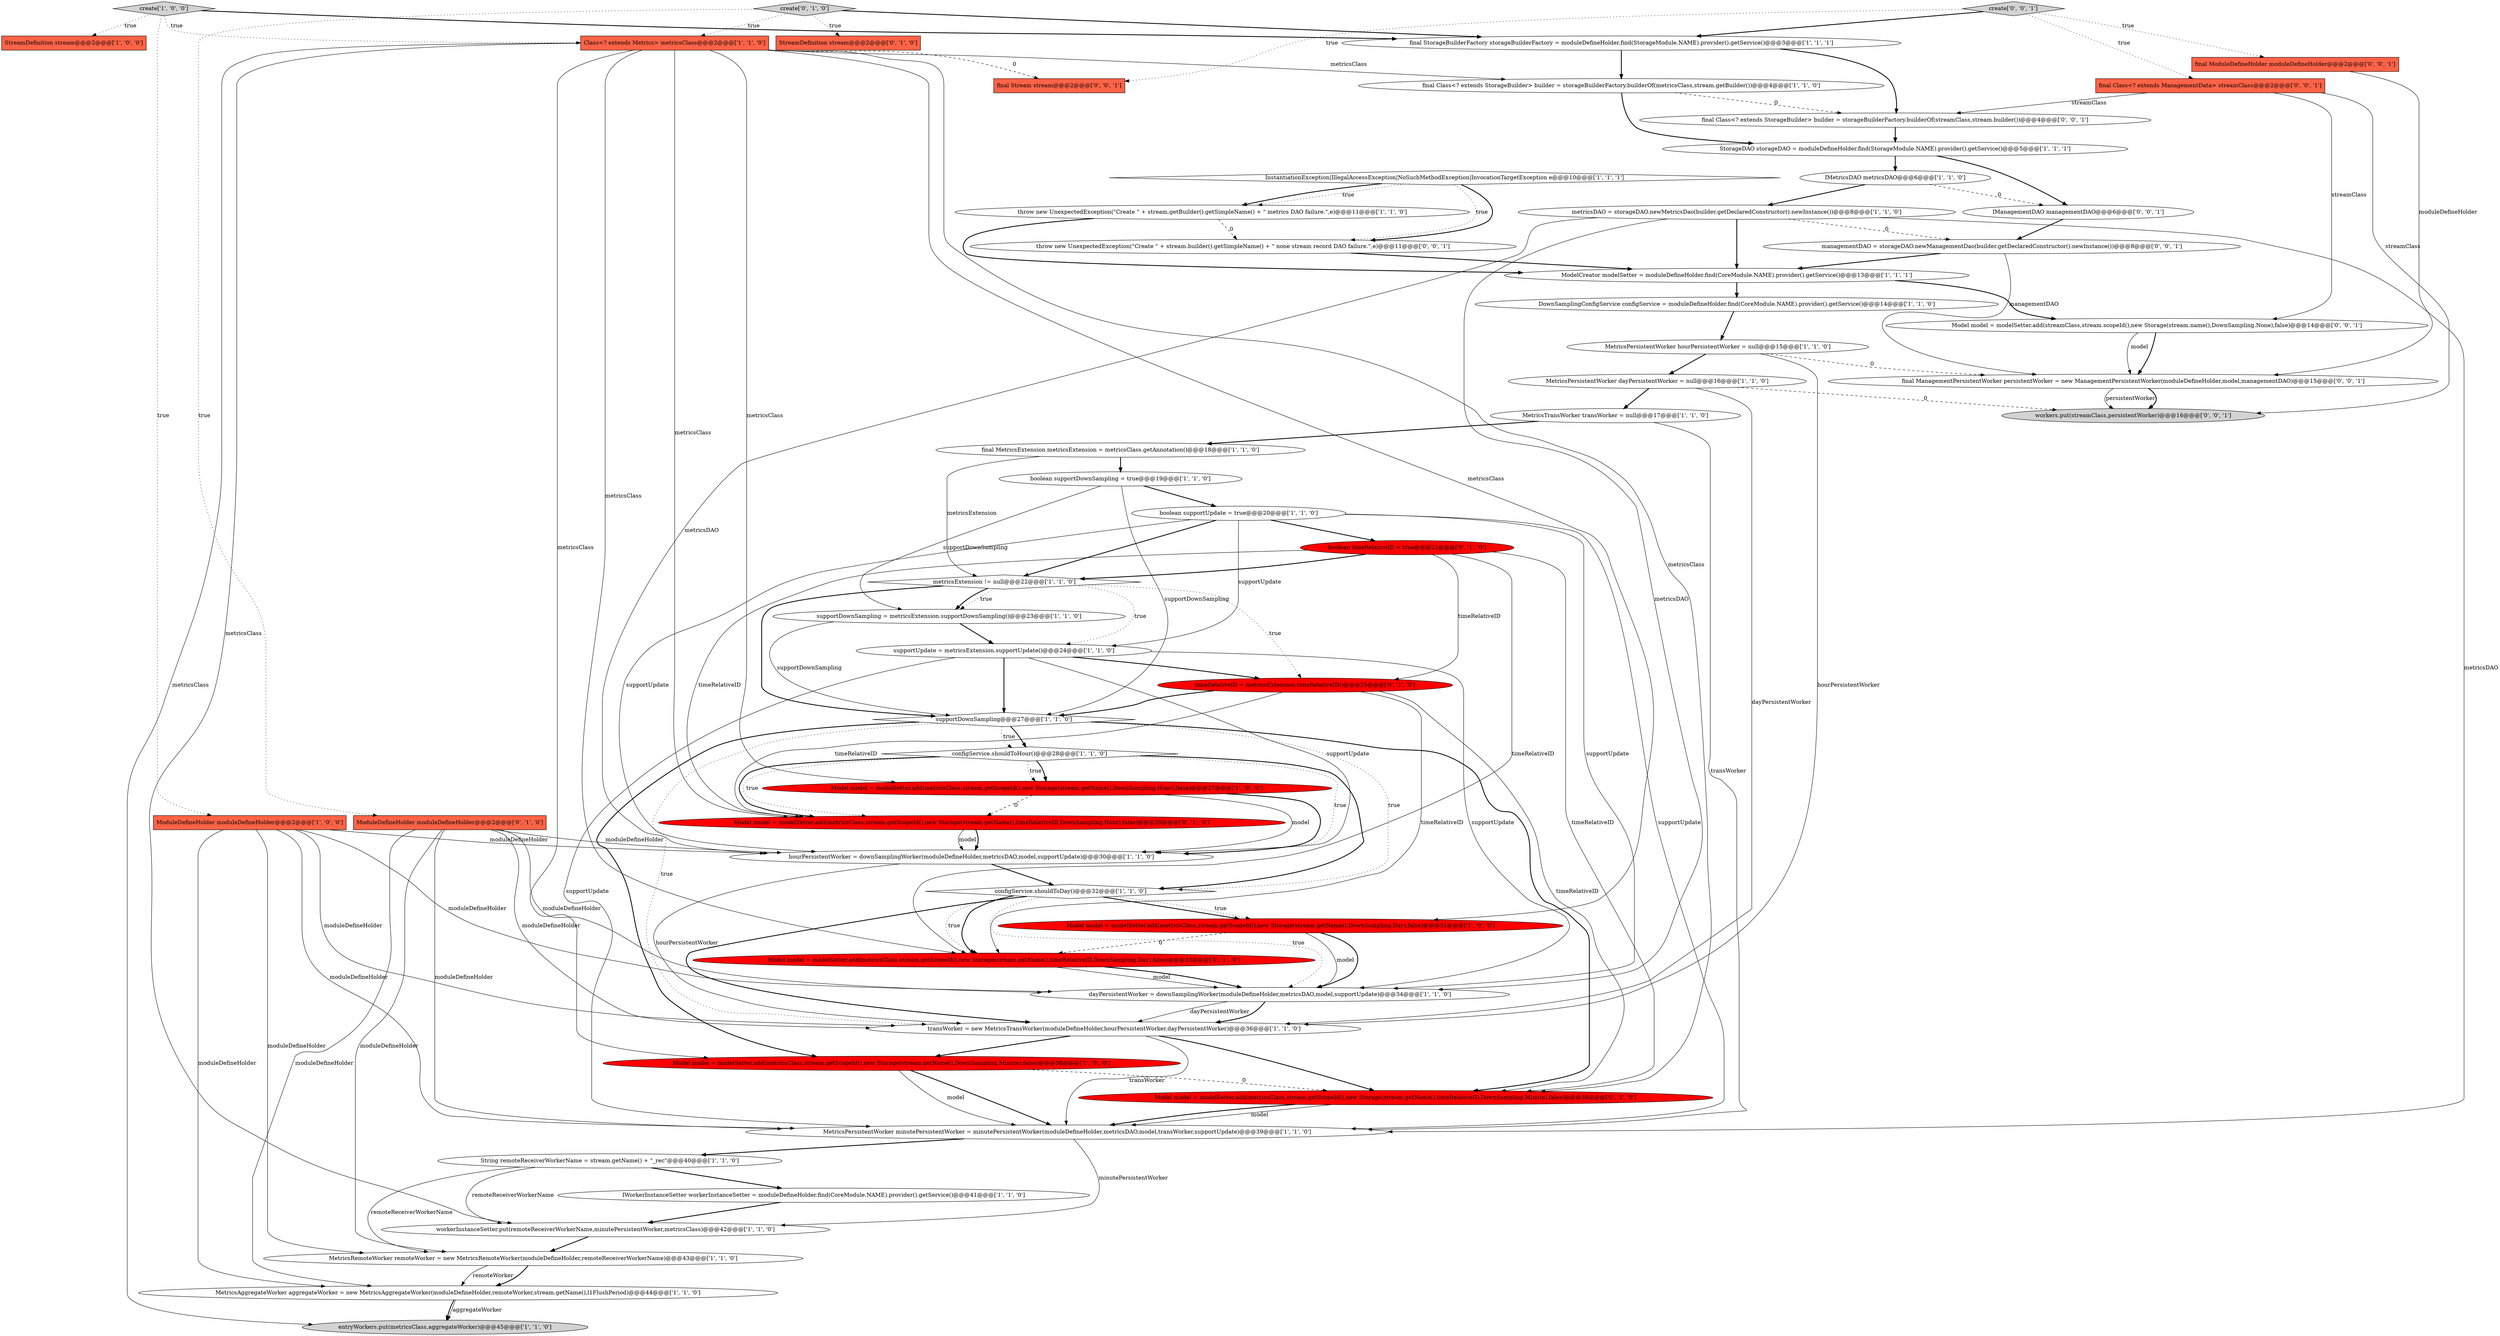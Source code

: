 digraph {
52 [style = filled, label = "IManagementDAO managementDAO@@@6@@@['0', '0', '1']", fillcolor = white, shape = ellipse image = "AAA0AAABBB3BBB"];
53 [style = filled, label = "create['0', '0', '1']", fillcolor = lightgray, shape = diamond image = "AAA0AAABBB3BBB"];
7 [style = filled, label = "final Class<? extends StorageBuilder> builder = storageBuilderFactory.builderOf(metricsClass,stream.getBuilder())@@@4@@@['1', '1', '0']", fillcolor = white, shape = ellipse image = "AAA0AAABBB1BBB"];
33 [style = filled, label = "Model model = modelSetter.add(metricsClass,stream.getScopeId(),new Storage(stream.getName(),DownSampling.Minute),false)@@@36@@@['1', '0', '0']", fillcolor = red, shape = ellipse image = "AAA1AAABBB1BBB"];
51 [style = filled, label = "final Class<? extends StorageBuilder> builder = storageBuilderFactory.builderOf(streamClass,stream.builder())@@@4@@@['0', '0', '1']", fillcolor = white, shape = ellipse image = "AAA0AAABBB3BBB"];
14 [style = filled, label = "IWorkerInstanceSetter workerInstanceSetter = moduleDefineHolder.find(CoreModule.NAME).provider().getService()@@@41@@@['1', '1', '0']", fillcolor = white, shape = ellipse image = "AAA0AAABBB1BBB"];
24 [style = filled, label = "MetricsTransWorker transWorker = null@@@17@@@['1', '1', '0']", fillcolor = white, shape = ellipse image = "AAA0AAABBB1BBB"];
25 [style = filled, label = "IMetricsDAO metricsDAO@@@6@@@['1', '1', '0']", fillcolor = white, shape = ellipse image = "AAA0AAABBB1BBB"];
34 [style = filled, label = "supportUpdate = metricsExtension.supportUpdate()@@@24@@@['1', '1', '0']", fillcolor = white, shape = ellipse image = "AAA0AAABBB1BBB"];
17 [style = filled, label = "Model model = modelSetter.add(metricsClass,stream.getScopeId(),new Storage(stream.getName(),DownSampling.Day),false)@@@31@@@['1', '0', '0']", fillcolor = red, shape = ellipse image = "AAA1AAABBB1BBB"];
41 [style = filled, label = "timeRelativeID = metricsExtension.timeRelativeID()@@@25@@@['0', '1', '0']", fillcolor = red, shape = ellipse image = "AAA1AAABBB2BBB"];
43 [style = filled, label = "boolean timeRelativeID = true@@@21@@@['0', '1', '0']", fillcolor = red, shape = ellipse image = "AAA1AAABBB2BBB"];
20 [style = filled, label = "hourPersistentWorker = downSamplingWorker(moduleDefineHolder,metricsDAO,model,supportUpdate)@@@30@@@['1', '1', '0']", fillcolor = white, shape = ellipse image = "AAA0AAABBB1BBB"];
15 [style = filled, label = "supportDownSampling@@@27@@@['1', '1', '0']", fillcolor = white, shape = diamond image = "AAA0AAABBB1BBB"];
36 [style = filled, label = "DownSamplingConfigService configService = moduleDefineHolder.find(CoreModule.NAME).provider().getService()@@@14@@@['1', '1', '0']", fillcolor = white, shape = ellipse image = "AAA0AAABBB1BBB"];
49 [style = filled, label = "final ModuleDefineHolder moduleDefineHolder@@@2@@@['0', '0', '1']", fillcolor = tomato, shape = box image = "AAA0AAABBB3BBB"];
8 [style = filled, label = "dayPersistentWorker = downSamplingWorker(moduleDefineHolder,metricsDAO,model,supportUpdate)@@@34@@@['1', '1', '0']", fillcolor = white, shape = ellipse image = "AAA0AAABBB1BBB"];
16 [style = filled, label = "final StorageBuilderFactory storageBuilderFactory = moduleDefineHolder.find(StorageModule.NAME).provider().getService()@@@3@@@['1', '1', '1']", fillcolor = white, shape = ellipse image = "AAA0AAABBB1BBB"];
31 [style = filled, label = "MetricsRemoteWorker remoteWorker = new MetricsRemoteWorker(moduleDefineHolder,remoteReceiverWorkerName)@@@43@@@['1', '1', '0']", fillcolor = white, shape = ellipse image = "AAA0AAABBB1BBB"];
27 [style = filled, label = "metricsExtension != null@@@22@@@['1', '1', '0']", fillcolor = white, shape = diamond image = "AAA0AAABBB1BBB"];
42 [style = filled, label = "Model model = modelSetter.add(metricsClass,stream.getScopeId(),new Storage(stream.getName(),timeRelativeID,DownSampling.Hour),false)@@@29@@@['0', '1', '0']", fillcolor = red, shape = ellipse image = "AAA1AAABBB2BBB"];
0 [style = filled, label = "ModelCreator modelSetter = moduleDefineHolder.find(CoreModule.NAME).provider().getService()@@@13@@@['1', '1', '1']", fillcolor = white, shape = ellipse image = "AAA0AAABBB1BBB"];
22 [style = filled, label = "boolean supportUpdate = true@@@20@@@['1', '1', '0']", fillcolor = white, shape = ellipse image = "AAA0AAABBB1BBB"];
6 [style = filled, label = "configService.shouldToHour()@@@28@@@['1', '1', '0']", fillcolor = white, shape = diamond image = "AAA0AAABBB1BBB"];
21 [style = filled, label = "transWorker = new MetricsTransWorker(moduleDefineHolder,hourPersistentWorker,dayPersistentWorker)@@@36@@@['1', '1', '0']", fillcolor = white, shape = ellipse image = "AAA0AAABBB1BBB"];
19 [style = filled, label = "supportDownSampling = metricsExtension.supportDownSampling()@@@23@@@['1', '1', '0']", fillcolor = white, shape = ellipse image = "AAA0AAABBB1BBB"];
50 [style = filled, label = "final Stream stream@@@2@@@['0', '0', '1']", fillcolor = tomato, shape = box image = "AAA0AAABBB3BBB"];
13 [style = filled, label = "MetricsPersistentWorker hourPersistentWorker = null@@@15@@@['1', '1', '0']", fillcolor = white, shape = ellipse image = "AAA0AAABBB1BBB"];
47 [style = filled, label = "managementDAO = storageDAO.newManagementDao(builder.getDeclaredConstructor().newInstance())@@@8@@@['0', '0', '1']", fillcolor = white, shape = ellipse image = "AAA0AAABBB3BBB"];
11 [style = filled, label = "metricsDAO = storageDAO.newMetricsDao(builder.getDeclaredConstructor().newInstance())@@@8@@@['1', '1', '0']", fillcolor = white, shape = ellipse image = "AAA0AAABBB1BBB"];
4 [style = filled, label = "MetricsPersistentWorker minutePersistentWorker = minutePersistentWorker(moduleDefineHolder,metricsDAO,model,transWorker,supportUpdate)@@@39@@@['1', '1', '0']", fillcolor = white, shape = ellipse image = "AAA0AAABBB1BBB"];
12 [style = filled, label = "MetricsAggregateWorker aggregateWorker = new MetricsAggregateWorker(moduleDefineHolder,remoteWorker,stream.getName(),l1FlushPeriod)@@@44@@@['1', '1', '0']", fillcolor = white, shape = ellipse image = "AAA0AAABBB1BBB"];
28 [style = filled, label = "create['1', '0', '0']", fillcolor = lightgray, shape = diamond image = "AAA0AAABBB1BBB"];
23 [style = filled, label = "StorageDAO storageDAO = moduleDefineHolder.find(StorageModule.NAME).provider().getService()@@@5@@@['1', '1', '1']", fillcolor = white, shape = ellipse image = "AAA0AAABBB1BBB"];
35 [style = filled, label = "workerInstanceSetter.put(remoteReceiverWorkerName,minutePersistentWorker,metricsClass)@@@42@@@['1', '1', '0']", fillcolor = white, shape = ellipse image = "AAA0AAABBB1BBB"];
45 [style = filled, label = "Model model = modelSetter.add(metricsClass,stream.getScopeId(),new Storage(stream.getName(),timeRelativeID,DownSampling.Minute),false)@@@38@@@['0', '1', '0']", fillcolor = red, shape = ellipse image = "AAA1AAABBB2BBB"];
48 [style = filled, label = "throw new UnexpectedException(\"Create \" + stream.builder().getSimpleName() + \" none stream record DAO failure.\",e)@@@11@@@['0', '0', '1']", fillcolor = white, shape = ellipse image = "AAA0AAABBB3BBB"];
30 [style = filled, label = "Model model = modelSetter.add(metricsClass,stream.getScopeId(),new Storage(stream.getName(),DownSampling.Hour),false)@@@27@@@['1', '0', '0']", fillcolor = red, shape = ellipse image = "AAA1AAABBB1BBB"];
3 [style = filled, label = "final MetricsExtension metricsExtension = metricsClass.getAnnotation()@@@18@@@['1', '1', '0']", fillcolor = white, shape = ellipse image = "AAA0AAABBB1BBB"];
10 [style = filled, label = "configService.shouldToDay()@@@32@@@['1', '1', '0']", fillcolor = white, shape = diamond image = "AAA0AAABBB1BBB"];
55 [style = filled, label = "workers.put(streamClass,persistentWorker)@@@16@@@['0', '0', '1']", fillcolor = lightgray, shape = ellipse image = "AAA0AAABBB3BBB"];
56 [style = filled, label = "final ManagementPersistentWorker persistentWorker = new ManagementPersistentWorker(moduleDefineHolder,model,managementDAO)@@@15@@@['0', '0', '1']", fillcolor = white, shape = ellipse image = "AAA0AAABBB3BBB"];
54 [style = filled, label = "Model model = modelSetter.add(streamClass,stream.scopeId(),new Storage(stream.name(),DownSampling.None),false)@@@14@@@['0', '0', '1']", fillcolor = white, shape = ellipse image = "AAA0AAABBB3BBB"];
29 [style = filled, label = "throw new UnexpectedException(\"Create \" + stream.getBuilder().getSimpleName() + \" metrics DAO failure.\",e)@@@11@@@['1', '1', '0']", fillcolor = white, shape = ellipse image = "AAA0AAABBB1BBB"];
44 [style = filled, label = "create['0', '1', '0']", fillcolor = lightgray, shape = diamond image = "AAA0AAABBB2BBB"];
38 [style = filled, label = "ModuleDefineHolder moduleDefineHolder@@@2@@@['0', '1', '0']", fillcolor = tomato, shape = box image = "AAA0AAABBB2BBB"];
39 [style = filled, label = "StreamDefinition stream@@@2@@@['0', '1', '0']", fillcolor = tomato, shape = box image = "AAA0AAABBB2BBB"];
40 [style = filled, label = "Model model = modelSetter.add(metricsClass,stream.getScopeId(),new Storage(stream.getName(),timeRelativeID,DownSampling.Day),false)@@@33@@@['0', '1', '0']", fillcolor = red, shape = ellipse image = "AAA1AAABBB2BBB"];
1 [style = filled, label = "MetricsPersistentWorker dayPersistentWorker = null@@@16@@@['1', '1', '0']", fillcolor = white, shape = ellipse image = "AAA0AAABBB1BBB"];
46 [style = filled, label = "final Class<? extends ManagementData> streamClass@@@2@@@['0', '0', '1']", fillcolor = tomato, shape = box image = "AAA0AAABBB3BBB"];
26 [style = filled, label = "String remoteReceiverWorkerName = stream.getName() + \"_rec\"@@@40@@@['1', '1', '0']", fillcolor = white, shape = ellipse image = "AAA0AAABBB1BBB"];
5 [style = filled, label = "ModuleDefineHolder moduleDefineHolder@@@2@@@['1', '0', '0']", fillcolor = tomato, shape = box image = "AAA0AAABBB1BBB"];
37 [style = filled, label = "boolean supportDownSampling = true@@@19@@@['1', '1', '0']", fillcolor = white, shape = ellipse image = "AAA0AAABBB1BBB"];
9 [style = filled, label = "entryWorkers.put(metricsClass,aggregateWorker)@@@45@@@['1', '1', '0']", fillcolor = lightgray, shape = ellipse image = "AAA0AAABBB1BBB"];
18 [style = filled, label = "StreamDefinition stream@@@2@@@['1', '0', '0']", fillcolor = tomato, shape = box image = "AAA0AAABBB1BBB"];
32 [style = filled, label = "Class<? extends Metrics> metricsClass@@@2@@@['1', '1', '0']", fillcolor = tomato, shape = box image = "AAA0AAABBB1BBB"];
2 [style = filled, label = "InstantiationException|IllegalAccessException|NoSuchMethodException|InvocationTargetException e@@@10@@@['1', '1', '1']", fillcolor = white, shape = diamond image = "AAA0AAABBB1BBB"];
16->51 [style = bold, label=""];
10->8 [style = dotted, label="true"];
22->8 [style = solid, label="supportUpdate"];
54->56 [style = bold, label=""];
53->46 [style = dotted, label="true"];
13->56 [style = dashed, label="0"];
1->55 [style = dashed, label="0"];
41->15 [style = bold, label=""];
20->21 [style = solid, label="hourPersistentWorker"];
46->54 [style = solid, label="streamClass"];
14->35 [style = bold, label=""];
30->20 [style = bold, label=""];
49->56 [style = solid, label="moduleDefineHolder"];
43->45 [style = solid, label="timeRelativeID"];
38->21 [style = solid, label="moduleDefineHolder"];
16->7 [style = bold, label=""];
34->15 [style = bold, label=""];
29->0 [style = bold, label=""];
24->4 [style = solid, label="transWorker"];
5->12 [style = solid, label="moduleDefineHolder"];
10->17 [style = bold, label=""];
31->12 [style = solid, label="remoteWorker"];
15->21 [style = dotted, label="true"];
12->9 [style = bold, label=""];
54->56 [style = solid, label="model"];
27->19 [style = dotted, label="true"];
43->41 [style = solid, label="timeRelativeID"];
32->17 [style = solid, label="metricsClass"];
19->15 [style = solid, label="supportDownSampling"];
13->1 [style = bold, label=""];
27->15 [style = bold, label=""];
52->47 [style = bold, label=""];
23->52 [style = bold, label=""];
17->8 [style = solid, label="model"];
28->18 [style = dotted, label="true"];
2->48 [style = dotted, label="true"];
32->7 [style = solid, label="metricsClass"];
27->19 [style = bold, label=""];
43->40 [style = solid, label="timeRelativeID"];
38->31 [style = solid, label="moduleDefineHolder"];
34->4 [style = solid, label="supportUpdate"];
3->27 [style = solid, label="metricsExtension"];
47->0 [style = bold, label=""];
5->20 [style = solid, label="moduleDefineHolder"];
53->49 [style = dotted, label="true"];
25->52 [style = dashed, label="0"];
35->31 [style = bold, label=""];
23->25 [style = bold, label=""];
19->34 [style = bold, label=""];
47->56 [style = solid, label="managementDAO"];
22->20 [style = solid, label="supportUpdate"];
2->29 [style = dotted, label="true"];
51->23 [style = bold, label=""];
12->9 [style = solid, label="aggregateWorker"];
8->21 [style = solid, label="dayPersistentWorker"];
46->55 [style = solid, label="streamClass"];
22->43 [style = bold, label=""];
32->9 [style = solid, label="metricsClass"];
38->4 [style = solid, label="moduleDefineHolder"];
26->14 [style = bold, label=""];
26->35 [style = solid, label="remoteReceiverWorkerName"];
26->31 [style = solid, label="remoteReceiverWorkerName"];
15->10 [style = dotted, label="true"];
27->41 [style = dotted, label="true"];
10->21 [style = bold, label=""];
34->20 [style = solid, label="supportUpdate"];
34->8 [style = solid, label="supportUpdate"];
0->36 [style = bold, label=""];
6->20 [style = dotted, label="true"];
21->45 [style = bold, label=""];
41->42 [style = solid, label="timeRelativeID"];
4->35 [style = solid, label="minutePersistentWorker"];
44->16 [style = bold, label=""];
44->38 [style = dotted, label="true"];
7->23 [style = bold, label=""];
43->27 [style = bold, label=""];
32->30 [style = solid, label="metricsClass"];
32->33 [style = solid, label="metricsClass"];
6->42 [style = dotted, label="true"];
7->51 [style = dashed, label="0"];
56->55 [style = solid, label="persistentWorker"];
24->3 [style = bold, label=""];
15->33 [style = bold, label=""];
17->8 [style = bold, label=""];
2->48 [style = bold, label=""];
38->20 [style = solid, label="moduleDefineHolder"];
44->32 [style = dotted, label="true"];
3->37 [style = bold, label=""];
41->40 [style = solid, label="timeRelativeID"];
33->4 [style = bold, label=""];
6->42 [style = bold, label=""];
44->39 [style = dotted, label="true"];
37->15 [style = solid, label="supportDownSampling"];
53->50 [style = dotted, label="true"];
32->35 [style = solid, label="metricsClass"];
40->8 [style = solid, label="model"];
22->34 [style = solid, label="supportUpdate"];
31->12 [style = bold, label=""];
29->48 [style = dashed, label="0"];
10->17 [style = dotted, label="true"];
43->42 [style = solid, label="timeRelativeID"];
37->22 [style = bold, label=""];
38->8 [style = solid, label="moduleDefineHolder"];
36->13 [style = bold, label=""];
28->32 [style = dotted, label="true"];
30->42 [style = dashed, label="0"];
11->47 [style = dashed, label="0"];
5->21 [style = solid, label="moduleDefineHolder"];
41->45 [style = solid, label="timeRelativeID"];
6->10 [style = bold, label=""];
32->50 [style = dashed, label="0"];
10->40 [style = bold, label=""];
1->21 [style = solid, label="dayPersistentWorker"];
0->54 [style = bold, label=""];
38->12 [style = solid, label="moduleDefineHolder"];
33->4 [style = solid, label="model"];
10->40 [style = dotted, label="true"];
11->20 [style = solid, label="metricsDAO"];
45->4 [style = solid, label="model"];
5->31 [style = solid, label="moduleDefineHolder"];
6->30 [style = dotted, label="true"];
15->45 [style = bold, label=""];
32->42 [style = solid, label="metricsClass"];
27->34 [style = dotted, label="true"];
11->4 [style = solid, label="metricsDAO"];
21->33 [style = bold, label=""];
13->21 [style = solid, label="hourPersistentWorker"];
42->20 [style = bold, label=""];
5->8 [style = solid, label="moduleDefineHolder"];
4->26 [style = bold, label=""];
32->40 [style = solid, label="metricsClass"];
15->6 [style = bold, label=""];
34->41 [style = bold, label=""];
30->20 [style = solid, label="model"];
28->16 [style = bold, label=""];
42->20 [style = solid, label="model"];
48->0 [style = bold, label=""];
33->45 [style = dashed, label="0"];
20->10 [style = bold, label=""];
45->4 [style = bold, label=""];
21->4 [style = solid, label="transWorker"];
28->5 [style = dotted, label="true"];
32->45 [style = solid, label="metricsClass"];
11->0 [style = bold, label=""];
22->27 [style = bold, label=""];
25->11 [style = bold, label=""];
1->24 [style = bold, label=""];
17->40 [style = dashed, label="0"];
15->6 [style = dotted, label="true"];
11->8 [style = solid, label="metricsDAO"];
53->16 [style = bold, label=""];
8->21 [style = bold, label=""];
22->4 [style = solid, label="supportUpdate"];
5->4 [style = solid, label="moduleDefineHolder"];
37->19 [style = solid, label="supportDownSampling"];
2->29 [style = bold, label=""];
46->51 [style = solid, label="streamClass"];
40->8 [style = bold, label=""];
56->55 [style = bold, label=""];
6->30 [style = bold, label=""];
}
